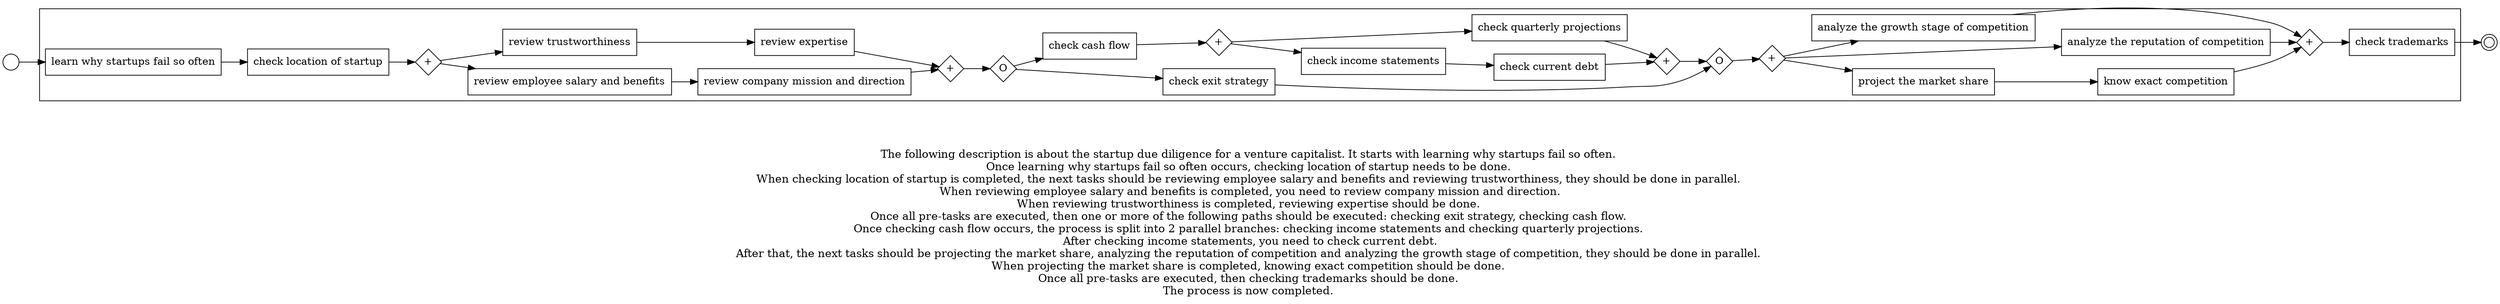 digraph startup_due_diligence_for_a_venture_capitalist_111 {
	graph [rankdir=LR]
	START_NODE [label="" shape=circle width=0.3]
	subgraph CLUSTER_0 {
		"learn why startups fail so often" [shape=box]
		"check location of startup" [shape=box]
		"learn why startups fail so often" -> "check location of startup"
		"AND_SPLIT--3. Review the funding team_GEB7" [label="+" fixedsize=true shape=diamond width=0.5]
		"check location of startup" -> "AND_SPLIT--3. Review the funding team_GEB7"
		"review employee salary and benefits" [shape=box]
		"AND_SPLIT--3. Review the funding team_GEB7" -> "review employee salary and benefits"
		"review trustworthiness" [shape=box]
		"AND_SPLIT--3. Review the funding team_GEB7" -> "review trustworthiness"
		"review company mission and direction" [shape=box]
		"review employee salary and benefits" -> "review company mission and direction"
		"review expertise" [shape=box]
		"review trustworthiness" -> "review expertise"
		"AND_JOIN--3. Review the funding team_GEB7" [label="+" fixedsize=true shape=diamond width=0.5]
		"review company mission and direction" -> "AND_JOIN--3. Review the funding team_GEB7"
		"review expertise" -> "AND_JOIN--3. Review the funding team_GEB7"
		"OR_SPLIT--4. Evaluate Financial Viability_GEKV" [label=O fixedsize=true shape=diamond width=0.5]
		"AND_JOIN--3. Review the funding team_GEB7" -> "OR_SPLIT--4. Evaluate Financial Viability_GEKV"
		"check exit strategy" [shape=box]
		"OR_SPLIT--4. Evaluate Financial Viability_GEKV" -> "check exit strategy"
		"check cash flow" [shape=box]
		"OR_SPLIT--4. Evaluate Financial Viability_GEKV" -> "check cash flow"
		"AND_SPLIT--4. Evaluate Financial Viability_9KS2" [label="+" fixedsize=true shape=diamond width=0.5]
		"check cash flow" -> "AND_SPLIT--4. Evaluate Financial Viability_9KS2"
		"check income statements" [shape=box]
		"AND_SPLIT--4. Evaluate Financial Viability_9KS2" -> "check income statements"
		"check quarterly projections" [shape=box]
		"AND_SPLIT--4. Evaluate Financial Viability_9KS2" -> "check quarterly projections"
		"check current debt" [shape=box]
		"check income statements" -> "check current debt"
		"AND_JOIN--4. Evaluate Financial Viability_9KS2" [label="+" fixedsize=true shape=diamond width=0.5]
		"check current debt" -> "AND_JOIN--4. Evaluate Financial Viability_9KS2"
		"check quarterly projections" -> "AND_JOIN--4. Evaluate Financial Viability_9KS2"
		"OR_JOIN--4. Evaluate Financial Viability_GEKV" [label=O fixedsize=true shape=diamond width=0.5]
		"check exit strategy" -> "OR_JOIN--4. Evaluate Financial Viability_GEKV"
		"AND_JOIN--4. Evaluate Financial Viability_9KS2" -> "OR_JOIN--4. Evaluate Financial Viability_GEKV"
		"AND_SPLIT--5. Evaluate the Competition_7UYE" [label="+" fixedsize=true shape=diamond width=0.5]
		"OR_JOIN--4. Evaluate Financial Viability_GEKV" -> "AND_SPLIT--5. Evaluate the Competition_7UYE"
		"project the market share" [shape=box]
		"AND_SPLIT--5. Evaluate the Competition_7UYE" -> "project the market share"
		"analyze the reputation of competition" [shape=box]
		"AND_SPLIT--5. Evaluate the Competition_7UYE" -> "analyze the reputation of competition"
		"analyze the growth stage of competition" [shape=box]
		"AND_SPLIT--5. Evaluate the Competition_7UYE" -> "analyze the growth stage of competition"
		"know exact competition" [shape=box]
		"project the market share" -> "know exact competition"
		"AND_JOIN--5. Evaluate the Competition_7UYE" [label="+" fixedsize=true shape=diamond width=0.5]
		"know exact competition" -> "AND_JOIN--5. Evaluate the Competition_7UYE"
		"analyze the reputation of competition" -> "AND_JOIN--5. Evaluate the Competition_7UYE"
		"analyze the growth stage of competition" -> "AND_JOIN--5. Evaluate the Competition_7UYE"
		"check trademarks" [shape=box]
		"AND_JOIN--5. Evaluate the Competition_7UYE" -> "check trademarks"
	}
	START_NODE -> "learn why startups fail so often"
	END_NODE [label="" shape=doublecircle width=0.2]
	"check trademarks" -> END_NODE
	fontsize=15 label="\n\n
The following description is about the startup due diligence for a venture capitalist. It starts with learning why startups fail so often. 
Once learning why startups fail so often occurs, checking location of startup needs to be done. 
When checking location of startup is completed, the next tasks should be reviewing employee salary and benefits and reviewing trustworthiness, they should be done in parallel. 
When reviewing employee salary and benefits is completed, you need to review company mission and direction.
When reviewing trustworthiness is completed, reviewing expertise should be done. 
Once all pre-tasks are executed, then one or more of the following paths should be executed: checking exit strategy, checking cash flow. 
Once checking cash flow occurs, the process is split into 2 parallel branches: checking income statements and checking quarterly projections. 
After checking income statements, you need to check current debt.
After that, the next tasks should be projecting the market share, analyzing the reputation of competition and analyzing the growth stage of competition, they should be done in parallel. 
When projecting the market share is completed, knowing exact competition should be done. 
Once all pre-tasks are executed, then checking trademarks should be done. 
The process is now completed. 
"
}
